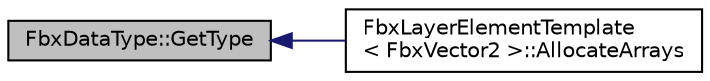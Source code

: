 digraph "FbxDataType::GetType"
{
  edge [fontname="Helvetica",fontsize="10",labelfontname="Helvetica",labelfontsize="10"];
  node [fontname="Helvetica",fontsize="10",shape=record];
  rankdir="LR";
  Node17 [label="FbxDataType::GetType",height=0.2,width=0.4,color="black", fillcolor="grey75", style="filled", fontcolor="black"];
  Node17 -> Node18 [dir="back",color="midnightblue",fontsize="10",style="solid",fontname="Helvetica"];
  Node18 [label="FbxLayerElementTemplate\l\< FbxVector2 \>::AllocateArrays",height=0.2,width=0.4,color="black", fillcolor="white", style="filled",URL="$class_fbx_layer_element_template.html#aa6d432c5865fcda1b58376119f1fcaa8"];
}
